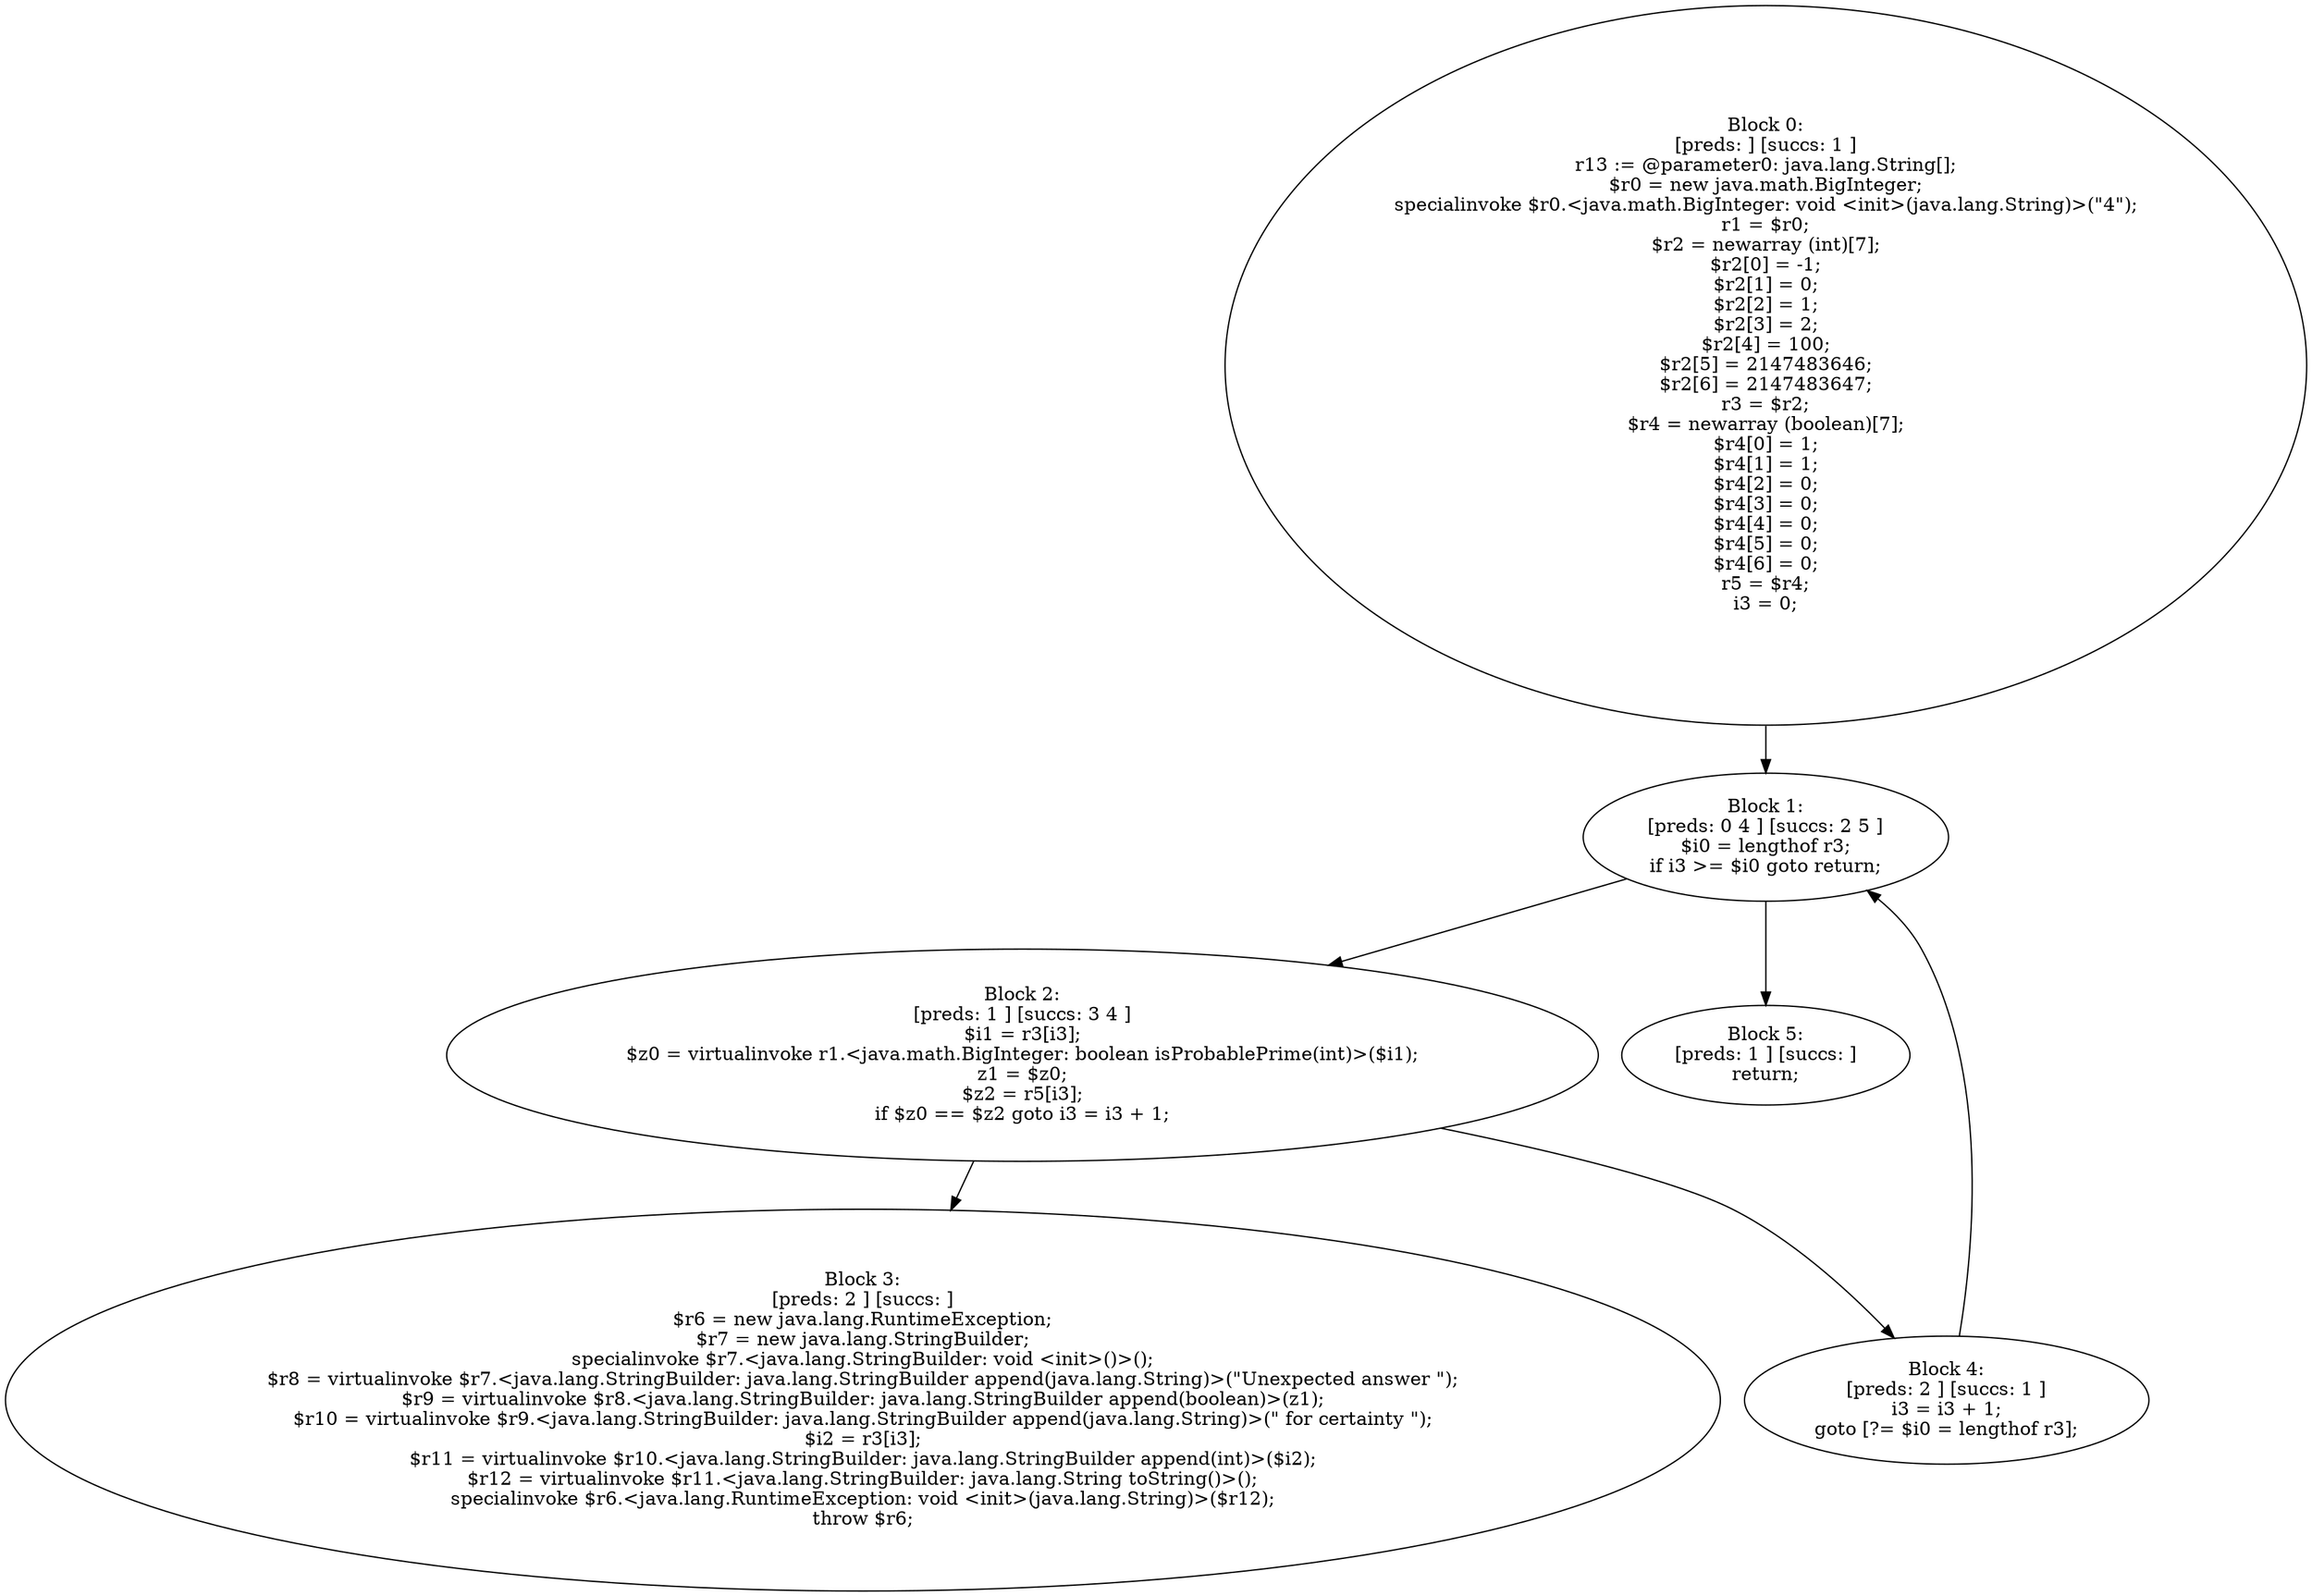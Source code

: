 digraph "unitGraph" {
    "Block 0:
[preds: ] [succs: 1 ]
r13 := @parameter0: java.lang.String[];
$r0 = new java.math.BigInteger;
specialinvoke $r0.<java.math.BigInteger: void <init>(java.lang.String)>(\"4\");
r1 = $r0;
$r2 = newarray (int)[7];
$r2[0] = -1;
$r2[1] = 0;
$r2[2] = 1;
$r2[3] = 2;
$r2[4] = 100;
$r2[5] = 2147483646;
$r2[6] = 2147483647;
r3 = $r2;
$r4 = newarray (boolean)[7];
$r4[0] = 1;
$r4[1] = 1;
$r4[2] = 0;
$r4[3] = 0;
$r4[4] = 0;
$r4[5] = 0;
$r4[6] = 0;
r5 = $r4;
i3 = 0;
"
    "Block 1:
[preds: 0 4 ] [succs: 2 5 ]
$i0 = lengthof r3;
if i3 >= $i0 goto return;
"
    "Block 2:
[preds: 1 ] [succs: 3 4 ]
$i1 = r3[i3];
$z0 = virtualinvoke r1.<java.math.BigInteger: boolean isProbablePrime(int)>($i1);
z1 = $z0;
$z2 = r5[i3];
if $z0 == $z2 goto i3 = i3 + 1;
"
    "Block 3:
[preds: 2 ] [succs: ]
$r6 = new java.lang.RuntimeException;
$r7 = new java.lang.StringBuilder;
specialinvoke $r7.<java.lang.StringBuilder: void <init>()>();
$r8 = virtualinvoke $r7.<java.lang.StringBuilder: java.lang.StringBuilder append(java.lang.String)>(\"Unexpected answer \");
$r9 = virtualinvoke $r8.<java.lang.StringBuilder: java.lang.StringBuilder append(boolean)>(z1);
$r10 = virtualinvoke $r9.<java.lang.StringBuilder: java.lang.StringBuilder append(java.lang.String)>(\" for certainty \");
$i2 = r3[i3];
$r11 = virtualinvoke $r10.<java.lang.StringBuilder: java.lang.StringBuilder append(int)>($i2);
$r12 = virtualinvoke $r11.<java.lang.StringBuilder: java.lang.String toString()>();
specialinvoke $r6.<java.lang.RuntimeException: void <init>(java.lang.String)>($r12);
throw $r6;
"
    "Block 4:
[preds: 2 ] [succs: 1 ]
i3 = i3 + 1;
goto [?= $i0 = lengthof r3];
"
    "Block 5:
[preds: 1 ] [succs: ]
return;
"
    "Block 0:
[preds: ] [succs: 1 ]
r13 := @parameter0: java.lang.String[];
$r0 = new java.math.BigInteger;
specialinvoke $r0.<java.math.BigInteger: void <init>(java.lang.String)>(\"4\");
r1 = $r0;
$r2 = newarray (int)[7];
$r2[0] = -1;
$r2[1] = 0;
$r2[2] = 1;
$r2[3] = 2;
$r2[4] = 100;
$r2[5] = 2147483646;
$r2[6] = 2147483647;
r3 = $r2;
$r4 = newarray (boolean)[7];
$r4[0] = 1;
$r4[1] = 1;
$r4[2] = 0;
$r4[3] = 0;
$r4[4] = 0;
$r4[5] = 0;
$r4[6] = 0;
r5 = $r4;
i3 = 0;
"->"Block 1:
[preds: 0 4 ] [succs: 2 5 ]
$i0 = lengthof r3;
if i3 >= $i0 goto return;
";
    "Block 1:
[preds: 0 4 ] [succs: 2 5 ]
$i0 = lengthof r3;
if i3 >= $i0 goto return;
"->"Block 2:
[preds: 1 ] [succs: 3 4 ]
$i1 = r3[i3];
$z0 = virtualinvoke r1.<java.math.BigInteger: boolean isProbablePrime(int)>($i1);
z1 = $z0;
$z2 = r5[i3];
if $z0 == $z2 goto i3 = i3 + 1;
";
    "Block 1:
[preds: 0 4 ] [succs: 2 5 ]
$i0 = lengthof r3;
if i3 >= $i0 goto return;
"->"Block 5:
[preds: 1 ] [succs: ]
return;
";
    "Block 2:
[preds: 1 ] [succs: 3 4 ]
$i1 = r3[i3];
$z0 = virtualinvoke r1.<java.math.BigInteger: boolean isProbablePrime(int)>($i1);
z1 = $z0;
$z2 = r5[i3];
if $z0 == $z2 goto i3 = i3 + 1;
"->"Block 3:
[preds: 2 ] [succs: ]
$r6 = new java.lang.RuntimeException;
$r7 = new java.lang.StringBuilder;
specialinvoke $r7.<java.lang.StringBuilder: void <init>()>();
$r8 = virtualinvoke $r7.<java.lang.StringBuilder: java.lang.StringBuilder append(java.lang.String)>(\"Unexpected answer \");
$r9 = virtualinvoke $r8.<java.lang.StringBuilder: java.lang.StringBuilder append(boolean)>(z1);
$r10 = virtualinvoke $r9.<java.lang.StringBuilder: java.lang.StringBuilder append(java.lang.String)>(\" for certainty \");
$i2 = r3[i3];
$r11 = virtualinvoke $r10.<java.lang.StringBuilder: java.lang.StringBuilder append(int)>($i2);
$r12 = virtualinvoke $r11.<java.lang.StringBuilder: java.lang.String toString()>();
specialinvoke $r6.<java.lang.RuntimeException: void <init>(java.lang.String)>($r12);
throw $r6;
";
    "Block 2:
[preds: 1 ] [succs: 3 4 ]
$i1 = r3[i3];
$z0 = virtualinvoke r1.<java.math.BigInteger: boolean isProbablePrime(int)>($i1);
z1 = $z0;
$z2 = r5[i3];
if $z0 == $z2 goto i3 = i3 + 1;
"->"Block 4:
[preds: 2 ] [succs: 1 ]
i3 = i3 + 1;
goto [?= $i0 = lengthof r3];
";
    "Block 4:
[preds: 2 ] [succs: 1 ]
i3 = i3 + 1;
goto [?= $i0 = lengthof r3];
"->"Block 1:
[preds: 0 4 ] [succs: 2 5 ]
$i0 = lengthof r3;
if i3 >= $i0 goto return;
";
}
